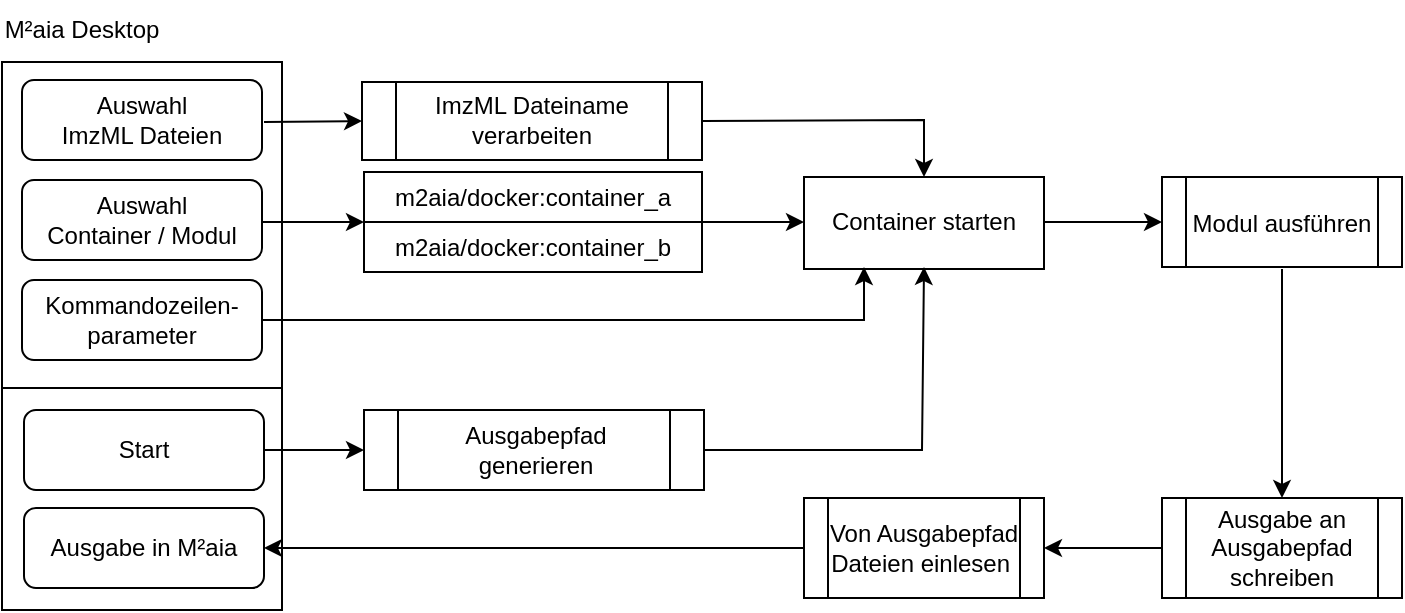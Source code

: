 <mxfile>
    <diagram id="4FgbaWRXCvxPz4MR8AEd" name="Page-1">
        <mxGraphModel dx="762" dy="492" grid="1" gridSize="10" guides="1" tooltips="1" connect="1" arrows="1" fold="1" page="1" pageScale="1" pageWidth="850" pageHeight="1100" math="0" shadow="0">
            <root>
                <mxCell id="0"/>
                <mxCell id="1" parent="0"/>
                <mxCell id="3" value="" style="whiteSpace=wrap;html=1;" parent="1" vertex="1">
                    <mxGeometry x="40" y="116" width="140" height="274" as="geometry"/>
                </mxCell>
                <mxCell id="4" value="M²aia Desktop" style="text;html=1;strokeColor=none;fillColor=none;align=center;verticalAlign=middle;whiteSpace=wrap;rounded=0;" parent="1" vertex="1">
                    <mxGeometry x="40" y="85" width="80" height="30" as="geometry"/>
                </mxCell>
                <mxCell id="5" value="" style="rounded=1;whiteSpace=wrap;html=1;" parent="1" vertex="1">
                    <mxGeometry x="50" y="125" width="120" height="40" as="geometry"/>
                </mxCell>
                <mxCell id="6" value="Auswahl &lt;br&gt;ImzML Dateien" style="text;html=1;strokeColor=none;fillColor=none;align=center;verticalAlign=middle;whiteSpace=wrap;rounded=0;" parent="1" vertex="1">
                    <mxGeometry x="50" y="130" width="120" height="30" as="geometry"/>
                </mxCell>
                <mxCell id="7" value="" style="rounded=1;whiteSpace=wrap;html=1;" parent="1" vertex="1">
                    <mxGeometry x="50" y="175" width="120" height="40" as="geometry"/>
                </mxCell>
                <mxCell id="8" value="Auswahl &lt;br&gt;Container / Modul" style="text;html=1;strokeColor=none;fillColor=none;align=center;verticalAlign=middle;whiteSpace=wrap;rounded=0;" parent="1" vertex="1">
                    <mxGeometry x="50" y="180" width="120" height="30" as="geometry"/>
                </mxCell>
                <mxCell id="9" value="" style="rounded=1;whiteSpace=wrap;html=1;" parent="1" vertex="1">
                    <mxGeometry x="50" y="225" width="120" height="40" as="geometry"/>
                </mxCell>
                <mxCell id="10" value="Kommandozeilen-parameter" style="text;html=1;strokeColor=none;fillColor=none;align=center;verticalAlign=middle;whiteSpace=wrap;rounded=0;" parent="1" vertex="1">
                    <mxGeometry x="50" y="230" width="120" height="30" as="geometry"/>
                </mxCell>
                <mxCell id="12" value="" style="rounded=1;whiteSpace=wrap;html=1;" parent="1" vertex="1">
                    <mxGeometry x="51" y="339" width="120" height="40" as="geometry"/>
                </mxCell>
                <mxCell id="13" value="Ausgabe in M²aia" style="text;html=1;strokeColor=none;fillColor=none;align=center;verticalAlign=middle;whiteSpace=wrap;rounded=0;" parent="1" vertex="1">
                    <mxGeometry x="51" y="344" width="120" height="30" as="geometry"/>
                </mxCell>
                <mxCell id="14" value="" style="endArrow=none;html=1;" parent="1" edge="1">
                    <mxGeometry width="50" height="50" relative="1" as="geometry">
                        <mxPoint x="40" y="279" as="sourcePoint"/>
                        <mxPoint x="180" y="279" as="targetPoint"/>
                    </mxGeometry>
                </mxCell>
                <mxCell id="21" value="" style="endArrow=classic;html=1;entryX=0;entryY=0.5;entryDx=0;entryDy=0;" parent="1" target="54" edge="1">
                    <mxGeometry width="50" height="50" relative="1" as="geometry">
                        <mxPoint x="170" y="196" as="sourcePoint"/>
                        <mxPoint x="210" y="220" as="targetPoint"/>
                    </mxGeometry>
                </mxCell>
                <mxCell id="23" value="" style="shape=process;whiteSpace=wrap;html=1;backgroundOutline=1;" parent="1" vertex="1">
                    <mxGeometry x="220" y="126" width="170" height="39" as="geometry"/>
                </mxCell>
                <mxCell id="24" value="ImzML Dateiname verarbeiten" style="text;html=1;strokeColor=none;fillColor=none;align=center;verticalAlign=middle;whiteSpace=wrap;rounded=0;" parent="1" vertex="1">
                    <mxGeometry x="240" y="125" width="130" height="40" as="geometry"/>
                </mxCell>
                <mxCell id="27" value="" style="endArrow=classic;html=1;exitX=1;exitY=0.5;exitDx=0;exitDy=0;entryX=0;entryY=0.5;entryDx=0;entryDy=0;" parent="1" target="23" edge="1">
                    <mxGeometry width="50" height="50" relative="1" as="geometry">
                        <mxPoint x="171" y="146" as="sourcePoint"/>
                        <mxPoint x="191" y="146" as="targetPoint"/>
                    </mxGeometry>
                </mxCell>
                <mxCell id="29" value="" style="endArrow=classic;html=1;exitX=1;exitY=0.5;exitDx=0;exitDy=0;rounded=0;entryX=0.5;entryY=0;entryDx=0;entryDy=0;" parent="1" source="23" target="31" edge="1">
                    <mxGeometry width="50" height="50" relative="1" as="geometry">
                        <mxPoint x="380" y="255" as="sourcePoint"/>
                        <mxPoint x="500" y="170" as="targetPoint"/>
                        <Array as="points">
                            <mxPoint x="501" y="145"/>
                        </Array>
                    </mxGeometry>
                </mxCell>
                <mxCell id="30" value="" style="rounded=0;whiteSpace=wrap;html=1;" parent="1" vertex="1">
                    <mxGeometry x="441" y="173.5" width="120" height="46" as="geometry"/>
                </mxCell>
                <mxCell id="31" value="Container starten" style="text;html=1;strokeColor=none;fillColor=none;align=center;verticalAlign=middle;whiteSpace=wrap;rounded=0;" parent="1" vertex="1">
                    <mxGeometry x="441" y="173.5" width="120" height="45" as="geometry"/>
                </mxCell>
                <mxCell id="33" value="" style="shape=process;whiteSpace=wrap;html=1;backgroundOutline=1;" parent="1" vertex="1">
                    <mxGeometry x="620" y="173.5" width="120" height="45" as="geometry"/>
                </mxCell>
                <mxCell id="34" value="" style="endArrow=classic;html=1;rounded=0;exitX=1;exitY=0.5;exitDx=0;exitDy=0;entryX=0;entryY=0.5;entryDx=0;entryDy=0;" parent="1" source="31" target="33" edge="1">
                    <mxGeometry width="50" height="50" relative="1" as="geometry">
                        <mxPoint x="661" y="333" as="sourcePoint"/>
                        <mxPoint x="711" y="283" as="targetPoint"/>
                    </mxGeometry>
                </mxCell>
                <mxCell id="35" value="Modul ausführen" style="text;html=1;strokeColor=none;fillColor=none;align=center;verticalAlign=middle;whiteSpace=wrap;rounded=0;" parent="1" vertex="1">
                    <mxGeometry x="630" y="174.5" width="100" height="45" as="geometry"/>
                </mxCell>
                <mxCell id="38" value="" style="shape=process;whiteSpace=wrap;html=1;backgroundOutline=1;" vertex="1" parent="1">
                    <mxGeometry x="441" y="334" width="120" height="50" as="geometry"/>
                </mxCell>
                <mxCell id="39" value="Von Ausgabepfad Dateien einlesen&amp;nbsp;" style="text;html=1;strokeColor=none;fillColor=none;align=center;verticalAlign=middle;whiteSpace=wrap;rounded=0;" vertex="1" parent="1">
                    <mxGeometry x="451" y="334" width="100" height="50" as="geometry"/>
                </mxCell>
                <mxCell id="40" value="" style="shape=process;whiteSpace=wrap;html=1;backgroundOutline=1;" vertex="1" parent="1">
                    <mxGeometry x="620" y="334" width="120" height="50" as="geometry"/>
                </mxCell>
                <mxCell id="41" value="Ausgabe an Ausgabepfad schreiben" style="text;html=1;strokeColor=none;fillColor=none;align=center;verticalAlign=middle;whiteSpace=wrap;rounded=0;" vertex="1" parent="1">
                    <mxGeometry x="630" y="334" width="100" height="50" as="geometry"/>
                </mxCell>
                <mxCell id="42" value="" style="endArrow=classic;html=1;exitX=0;exitY=0.5;exitDx=0;exitDy=0;entryX=1;entryY=0.5;entryDx=0;entryDy=0;" edge="1" parent="1" source="38" target="13">
                    <mxGeometry width="50" height="50" relative="1" as="geometry">
                        <mxPoint x="411" y="429" as="sourcePoint"/>
                        <mxPoint x="461" y="379" as="targetPoint"/>
                    </mxGeometry>
                </mxCell>
                <mxCell id="43" value="" style="endArrow=classic;html=1;exitX=0;exitY=0.5;exitDx=0;exitDy=0;entryX=1;entryY=0.5;entryDx=0;entryDy=0;" edge="1" parent="1" source="40" target="38">
                    <mxGeometry width="50" height="50" relative="1" as="geometry">
                        <mxPoint x="411" y="429" as="sourcePoint"/>
                        <mxPoint x="461" y="379" as="targetPoint"/>
                    </mxGeometry>
                </mxCell>
                <mxCell id="44" value="" style="endArrow=classic;html=1;exitX=0.5;exitY=1;exitDx=0;exitDy=0;entryX=0.5;entryY=0;entryDx=0;entryDy=0;" edge="1" parent="1" source="35" target="41">
                    <mxGeometry width="50" height="50" relative="1" as="geometry">
                        <mxPoint x="349" y="385" as="sourcePoint"/>
                        <mxPoint x="399" y="335" as="targetPoint"/>
                    </mxGeometry>
                </mxCell>
                <mxCell id="45" value="" style="shape=process;whiteSpace=wrap;html=1;backgroundOutline=1;" vertex="1" parent="1">
                    <mxGeometry x="221" y="290" width="170" height="40" as="geometry"/>
                </mxCell>
                <mxCell id="46" value="Ausgabepfad generieren" style="text;html=1;strokeColor=none;fillColor=none;align=center;verticalAlign=middle;whiteSpace=wrap;rounded=0;" vertex="1" parent="1">
                    <mxGeometry x="242" y="290" width="130" height="40" as="geometry"/>
                </mxCell>
                <mxCell id="47" value="" style="rounded=1;whiteSpace=wrap;html=1;" vertex="1" parent="1">
                    <mxGeometry x="51" y="290" width="120" height="40" as="geometry"/>
                </mxCell>
                <mxCell id="48" value="Start" style="text;html=1;strokeColor=none;fillColor=none;align=center;verticalAlign=middle;whiteSpace=wrap;rounded=0;" vertex="1" parent="1">
                    <mxGeometry x="51" y="295" width="120" height="30" as="geometry"/>
                </mxCell>
                <mxCell id="49" value="" style="endArrow=classic;html=1;rounded=0;exitX=1;exitY=0.5;exitDx=0;exitDy=0;entryX=0;entryY=0.5;entryDx=0;entryDy=0;" edge="1" parent="1" source="48" target="45">
                    <mxGeometry width="50" height="50" relative="1" as="geometry">
                        <mxPoint x="390" y="270" as="sourcePoint"/>
                        <mxPoint x="440" y="220" as="targetPoint"/>
                    </mxGeometry>
                </mxCell>
                <mxCell id="50" value="" style="endArrow=classic;html=1;rounded=0;exitX=1;exitY=0.5;exitDx=0;exitDy=0;entryX=0.5;entryY=1;entryDx=0;entryDy=0;" edge="1" parent="1" source="45" target="31">
                    <mxGeometry width="50" height="50" relative="1" as="geometry">
                        <mxPoint x="390" y="270" as="sourcePoint"/>
                        <mxPoint x="440" y="220" as="targetPoint"/>
                        <Array as="points">
                            <mxPoint x="500" y="310"/>
                        </Array>
                    </mxGeometry>
                </mxCell>
                <mxCell id="54" value="" style="rounded=0;whiteSpace=wrap;html=1;" vertex="1" parent="1">
                    <mxGeometry x="221" y="171" width="169" height="50" as="geometry"/>
                </mxCell>
                <mxCell id="55" value="" style="endArrow=classic;html=1;rounded=0;entryX=0;entryY=0.5;entryDx=0;entryDy=0;exitX=1;exitY=0.5;exitDx=0;exitDy=0;" edge="1" parent="1" source="54" target="31">
                    <mxGeometry width="50" height="50" relative="1" as="geometry">
                        <mxPoint x="389" y="195" as="sourcePoint"/>
                        <mxPoint x="420" y="180" as="targetPoint"/>
                    </mxGeometry>
                </mxCell>
                <mxCell id="56" value="" style="endArrow=none;html=1;rounded=0;exitX=0;exitY=0.5;exitDx=0;exitDy=0;entryX=1;entryY=0.5;entryDx=0;entryDy=0;" edge="1" parent="1" source="54" target="54">
                    <mxGeometry width="50" height="50" relative="1" as="geometry">
                        <mxPoint x="280" y="231" as="sourcePoint"/>
                        <mxPoint x="330" y="181" as="targetPoint"/>
                    </mxGeometry>
                </mxCell>
                <mxCell id="57" value="m2aia/docker:container_a" style="text;html=1;strokeColor=none;fillColor=none;align=center;verticalAlign=middle;whiteSpace=wrap;rounded=0;" vertex="1" parent="1">
                    <mxGeometry x="221" y="171" width="169" height="25" as="geometry"/>
                </mxCell>
                <mxCell id="58" value="m2aia/docker:container_b" style="text;html=1;strokeColor=none;fillColor=none;align=center;verticalAlign=middle;whiteSpace=wrap;rounded=0;" vertex="1" parent="1">
                    <mxGeometry x="221" y="196" width="169" height="25" as="geometry"/>
                </mxCell>
                <mxCell id="59" value="" style="endArrow=classic;html=1;rounded=0;exitX=1;exitY=0.5;exitDx=0;exitDy=0;entryX=0.25;entryY=1;entryDx=0;entryDy=0;" edge="1" parent="1" source="10" target="31">
                    <mxGeometry width="50" height="50" relative="1" as="geometry">
                        <mxPoint x="210" y="320" as="sourcePoint"/>
                        <mxPoint x="260" y="270" as="targetPoint"/>
                        <Array as="points">
                            <mxPoint x="471" y="245"/>
                        </Array>
                    </mxGeometry>
                </mxCell>
            </root>
        </mxGraphModel>
    </diagram>
</mxfile>